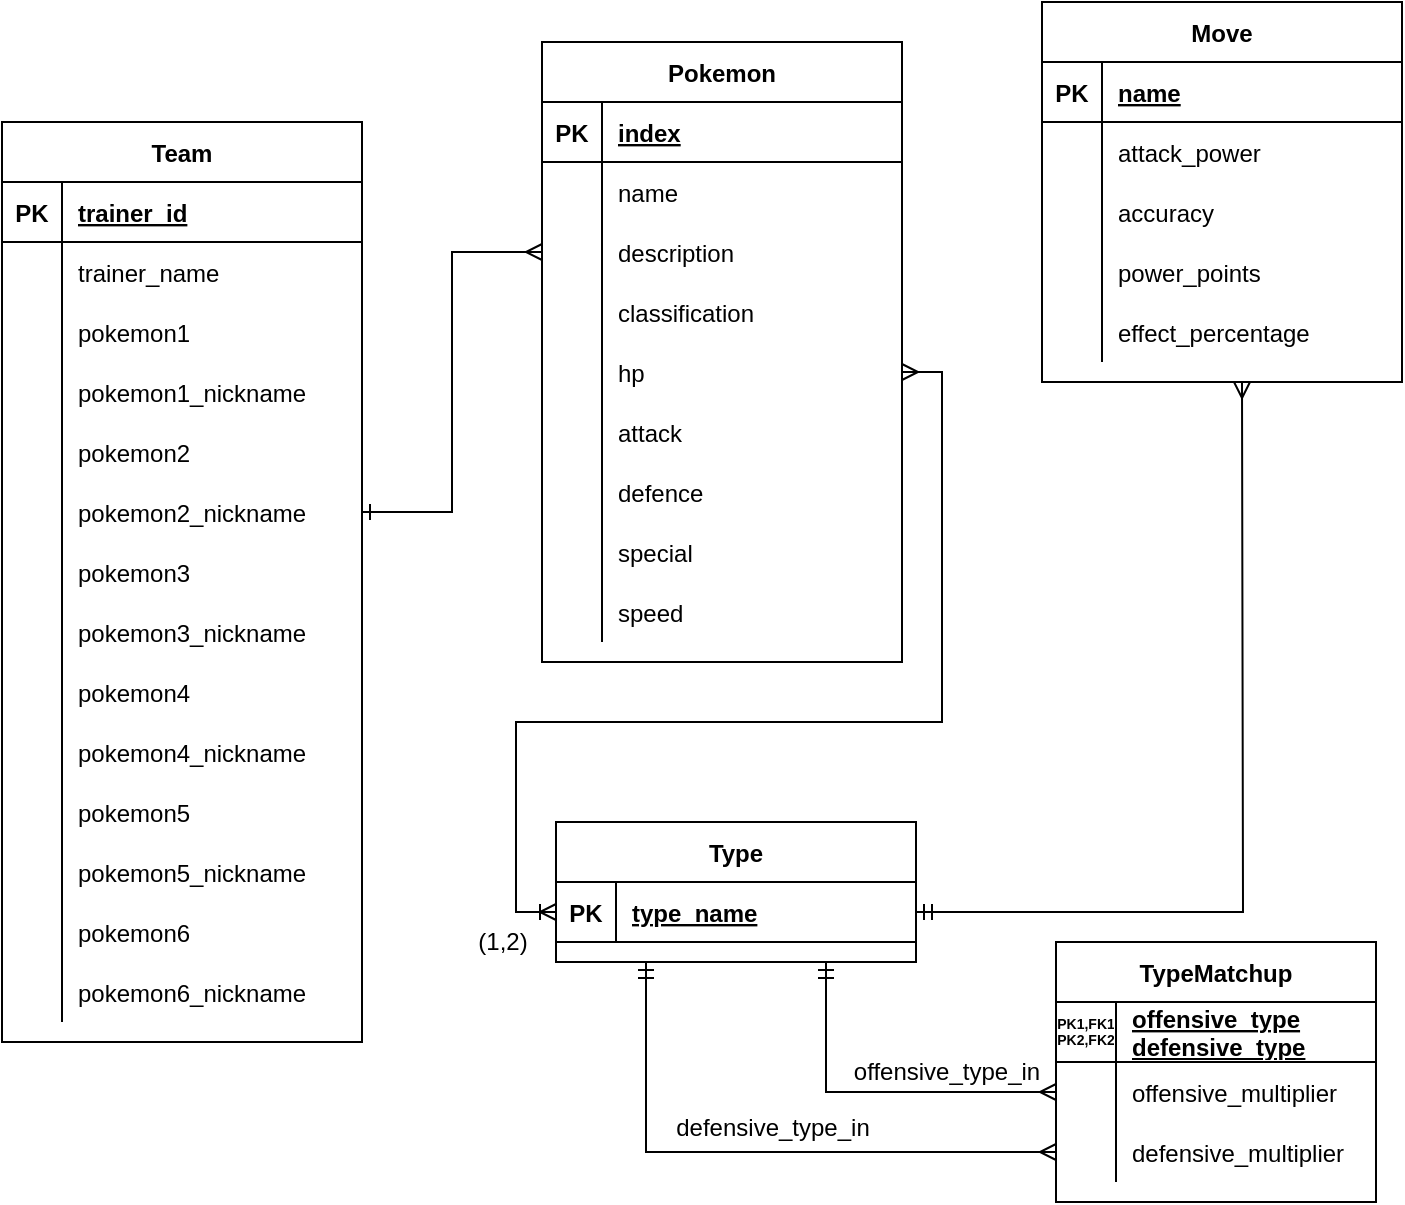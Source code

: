 <mxfile version="15.9.6" type="github">
  <diagram id="Ck2AIAjs1ChOrzwkCluD" name="Page-1">
    <mxGraphModel dx="1597" dy="842" grid="1" gridSize="10" guides="1" tooltips="1" connect="1" arrows="1" fold="1" page="1" pageScale="1" pageWidth="850" pageHeight="1100" math="0" shadow="0">
      <root>
        <mxCell id="0" />
        <mxCell id="1" parent="0" />
        <mxCell id="IhArll998jwzaNKFL3gR-5" value="Pokemon" style="shape=table;startSize=30;container=1;collapsible=1;childLayout=tableLayout;fixedRows=1;rowLines=0;fontStyle=1;align=center;resizeLast=1;" parent="1" vertex="1">
          <mxGeometry x="330" y="60" width="180" height="310" as="geometry" />
        </mxCell>
        <mxCell id="IhArll998jwzaNKFL3gR-6" value="" style="shape=partialRectangle;collapsible=0;dropTarget=0;pointerEvents=0;fillColor=none;top=0;left=0;bottom=1;right=0;points=[[0,0.5],[1,0.5]];portConstraint=eastwest;" parent="IhArll998jwzaNKFL3gR-5" vertex="1">
          <mxGeometry y="30" width="180" height="30" as="geometry" />
        </mxCell>
        <mxCell id="IhArll998jwzaNKFL3gR-7" value="PK" style="shape=partialRectangle;connectable=0;fillColor=none;top=0;left=0;bottom=0;right=0;fontStyle=1;overflow=hidden;" parent="IhArll998jwzaNKFL3gR-6" vertex="1">
          <mxGeometry width="30" height="30" as="geometry">
            <mxRectangle width="30" height="30" as="alternateBounds" />
          </mxGeometry>
        </mxCell>
        <mxCell id="IhArll998jwzaNKFL3gR-8" value="index" style="shape=partialRectangle;connectable=0;fillColor=none;top=0;left=0;bottom=0;right=0;align=left;spacingLeft=6;fontStyle=5;overflow=hidden;" parent="IhArll998jwzaNKFL3gR-6" vertex="1">
          <mxGeometry x="30" width="150" height="30" as="geometry">
            <mxRectangle width="150" height="30" as="alternateBounds" />
          </mxGeometry>
        </mxCell>
        <mxCell id="IhArll998jwzaNKFL3gR-9" value="" style="shape=partialRectangle;collapsible=0;dropTarget=0;pointerEvents=0;fillColor=none;top=0;left=0;bottom=0;right=0;points=[[0,0.5],[1,0.5]];portConstraint=eastwest;" parent="IhArll998jwzaNKFL3gR-5" vertex="1">
          <mxGeometry y="60" width="180" height="30" as="geometry" />
        </mxCell>
        <mxCell id="IhArll998jwzaNKFL3gR-10" value="" style="shape=partialRectangle;connectable=0;fillColor=none;top=0;left=0;bottom=0;right=0;editable=1;overflow=hidden;" parent="IhArll998jwzaNKFL3gR-9" vertex="1">
          <mxGeometry width="30" height="30" as="geometry">
            <mxRectangle width="30" height="30" as="alternateBounds" />
          </mxGeometry>
        </mxCell>
        <mxCell id="IhArll998jwzaNKFL3gR-11" value="name" style="shape=partialRectangle;connectable=0;fillColor=none;top=0;left=0;bottom=0;right=0;align=left;spacingLeft=6;overflow=hidden;" parent="IhArll998jwzaNKFL3gR-9" vertex="1">
          <mxGeometry x="30" width="150" height="30" as="geometry">
            <mxRectangle width="150" height="30" as="alternateBounds" />
          </mxGeometry>
        </mxCell>
        <mxCell id="IhArll998jwzaNKFL3gR-12" value="" style="shape=partialRectangle;collapsible=0;dropTarget=0;pointerEvents=0;fillColor=none;top=0;left=0;bottom=0;right=0;points=[[0,0.5],[1,0.5]];portConstraint=eastwest;" parent="IhArll998jwzaNKFL3gR-5" vertex="1">
          <mxGeometry y="90" width="180" height="30" as="geometry" />
        </mxCell>
        <mxCell id="IhArll998jwzaNKFL3gR-13" value="" style="shape=partialRectangle;connectable=0;fillColor=none;top=0;left=0;bottom=0;right=0;editable=1;overflow=hidden;" parent="IhArll998jwzaNKFL3gR-12" vertex="1">
          <mxGeometry width="30" height="30" as="geometry">
            <mxRectangle width="30" height="30" as="alternateBounds" />
          </mxGeometry>
        </mxCell>
        <mxCell id="IhArll998jwzaNKFL3gR-14" value="description" style="shape=partialRectangle;connectable=0;fillColor=none;top=0;left=0;bottom=0;right=0;align=left;spacingLeft=6;overflow=hidden;" parent="IhArll998jwzaNKFL3gR-12" vertex="1">
          <mxGeometry x="30" width="150" height="30" as="geometry">
            <mxRectangle width="150" height="30" as="alternateBounds" />
          </mxGeometry>
        </mxCell>
        <mxCell id="IhArll998jwzaNKFL3gR-15" value="" style="shape=partialRectangle;collapsible=0;dropTarget=0;pointerEvents=0;fillColor=none;top=0;left=0;bottom=0;right=0;points=[[0,0.5],[1,0.5]];portConstraint=eastwest;" parent="IhArll998jwzaNKFL3gR-5" vertex="1">
          <mxGeometry y="120" width="180" height="30" as="geometry" />
        </mxCell>
        <mxCell id="IhArll998jwzaNKFL3gR-16" value="" style="shape=partialRectangle;connectable=0;fillColor=none;top=0;left=0;bottom=0;right=0;editable=1;overflow=hidden;" parent="IhArll998jwzaNKFL3gR-15" vertex="1">
          <mxGeometry width="30" height="30" as="geometry">
            <mxRectangle width="30" height="30" as="alternateBounds" />
          </mxGeometry>
        </mxCell>
        <mxCell id="IhArll998jwzaNKFL3gR-17" value="classification" style="shape=partialRectangle;connectable=0;fillColor=none;top=0;left=0;bottom=0;right=0;align=left;spacingLeft=6;overflow=hidden;" parent="IhArll998jwzaNKFL3gR-15" vertex="1">
          <mxGeometry x="30" width="150" height="30" as="geometry">
            <mxRectangle width="150" height="30" as="alternateBounds" />
          </mxGeometry>
        </mxCell>
        <mxCell id="7RyJ_V8KHOmumYZRI5IZ-4" value="" style="shape=partialRectangle;collapsible=0;dropTarget=0;pointerEvents=0;fillColor=none;top=0;left=0;bottom=0;right=0;points=[[0,0.5],[1,0.5]];portConstraint=eastwest;fontSize=12;" parent="IhArll998jwzaNKFL3gR-5" vertex="1">
          <mxGeometry y="150" width="180" height="30" as="geometry" />
        </mxCell>
        <mxCell id="7RyJ_V8KHOmumYZRI5IZ-5" value="" style="shape=partialRectangle;connectable=0;fillColor=none;top=0;left=0;bottom=0;right=0;editable=1;overflow=hidden;" parent="7RyJ_V8KHOmumYZRI5IZ-4" vertex="1">
          <mxGeometry width="30" height="30" as="geometry">
            <mxRectangle width="30" height="30" as="alternateBounds" />
          </mxGeometry>
        </mxCell>
        <mxCell id="7RyJ_V8KHOmumYZRI5IZ-6" value="hp" style="shape=partialRectangle;connectable=0;fillColor=none;top=0;left=0;bottom=0;right=0;align=left;spacingLeft=6;overflow=hidden;" parent="7RyJ_V8KHOmumYZRI5IZ-4" vertex="1">
          <mxGeometry x="30" width="150" height="30" as="geometry">
            <mxRectangle width="150" height="30" as="alternateBounds" />
          </mxGeometry>
        </mxCell>
        <mxCell id="7RyJ_V8KHOmumYZRI5IZ-10" value="" style="shape=partialRectangle;collapsible=0;dropTarget=0;pointerEvents=0;fillColor=none;top=0;left=0;bottom=0;right=0;points=[[0,0.5],[1,0.5]];portConstraint=eastwest;fontSize=12;" parent="IhArll998jwzaNKFL3gR-5" vertex="1">
          <mxGeometry y="180" width="180" height="30" as="geometry" />
        </mxCell>
        <mxCell id="7RyJ_V8KHOmumYZRI5IZ-11" value="" style="shape=partialRectangle;connectable=0;fillColor=none;top=0;left=0;bottom=0;right=0;editable=1;overflow=hidden;" parent="7RyJ_V8KHOmumYZRI5IZ-10" vertex="1">
          <mxGeometry width="30" height="30" as="geometry">
            <mxRectangle width="30" height="30" as="alternateBounds" />
          </mxGeometry>
        </mxCell>
        <mxCell id="7RyJ_V8KHOmumYZRI5IZ-12" value="attack" style="shape=partialRectangle;connectable=0;fillColor=none;top=0;left=0;bottom=0;right=0;align=left;spacingLeft=6;overflow=hidden;" parent="7RyJ_V8KHOmumYZRI5IZ-10" vertex="1">
          <mxGeometry x="30" width="150" height="30" as="geometry">
            <mxRectangle width="150" height="30" as="alternateBounds" />
          </mxGeometry>
        </mxCell>
        <mxCell id="7RyJ_V8KHOmumYZRI5IZ-7" value="" style="shape=partialRectangle;collapsible=0;dropTarget=0;pointerEvents=0;fillColor=none;top=0;left=0;bottom=0;right=0;points=[[0,0.5],[1,0.5]];portConstraint=eastwest;fontSize=12;" parent="IhArll998jwzaNKFL3gR-5" vertex="1">
          <mxGeometry y="210" width="180" height="30" as="geometry" />
        </mxCell>
        <mxCell id="7RyJ_V8KHOmumYZRI5IZ-8" value="" style="shape=partialRectangle;connectable=0;fillColor=none;top=0;left=0;bottom=0;right=0;editable=1;overflow=hidden;" parent="7RyJ_V8KHOmumYZRI5IZ-7" vertex="1">
          <mxGeometry width="30" height="30" as="geometry">
            <mxRectangle width="30" height="30" as="alternateBounds" />
          </mxGeometry>
        </mxCell>
        <mxCell id="7RyJ_V8KHOmumYZRI5IZ-9" value="defence" style="shape=partialRectangle;connectable=0;fillColor=none;top=0;left=0;bottom=0;right=0;align=left;spacingLeft=6;overflow=hidden;" parent="7RyJ_V8KHOmumYZRI5IZ-7" vertex="1">
          <mxGeometry x="30" width="150" height="30" as="geometry">
            <mxRectangle width="150" height="30" as="alternateBounds" />
          </mxGeometry>
        </mxCell>
        <mxCell id="7RyJ_V8KHOmumYZRI5IZ-13" value="" style="shape=partialRectangle;collapsible=0;dropTarget=0;pointerEvents=0;fillColor=none;top=0;left=0;bottom=0;right=0;points=[[0,0.5],[1,0.5]];portConstraint=eastwest;fontSize=12;" parent="IhArll998jwzaNKFL3gR-5" vertex="1">
          <mxGeometry y="240" width="180" height="30" as="geometry" />
        </mxCell>
        <mxCell id="7RyJ_V8KHOmumYZRI5IZ-14" value="" style="shape=partialRectangle;connectable=0;fillColor=none;top=0;left=0;bottom=0;right=0;editable=1;overflow=hidden;" parent="7RyJ_V8KHOmumYZRI5IZ-13" vertex="1">
          <mxGeometry width="30" height="30" as="geometry">
            <mxRectangle width="30" height="30" as="alternateBounds" />
          </mxGeometry>
        </mxCell>
        <mxCell id="7RyJ_V8KHOmumYZRI5IZ-15" value="special" style="shape=partialRectangle;connectable=0;fillColor=none;top=0;left=0;bottom=0;right=0;align=left;spacingLeft=6;overflow=hidden;" parent="7RyJ_V8KHOmumYZRI5IZ-13" vertex="1">
          <mxGeometry x="30" width="150" height="30" as="geometry">
            <mxRectangle width="150" height="30" as="alternateBounds" />
          </mxGeometry>
        </mxCell>
        <mxCell id="7RyJ_V8KHOmumYZRI5IZ-1" value="" style="shape=partialRectangle;collapsible=0;dropTarget=0;pointerEvents=0;fillColor=none;top=0;left=0;bottom=0;right=0;points=[[0,0.5],[1,0.5]];portConstraint=eastwest;fontSize=12;" parent="IhArll998jwzaNKFL3gR-5" vertex="1">
          <mxGeometry y="270" width="180" height="30" as="geometry" />
        </mxCell>
        <mxCell id="7RyJ_V8KHOmumYZRI5IZ-2" value="" style="shape=partialRectangle;connectable=0;fillColor=none;top=0;left=0;bottom=0;right=0;editable=1;overflow=hidden;" parent="7RyJ_V8KHOmumYZRI5IZ-1" vertex="1">
          <mxGeometry width="30" height="30" as="geometry">
            <mxRectangle width="30" height="30" as="alternateBounds" />
          </mxGeometry>
        </mxCell>
        <mxCell id="7RyJ_V8KHOmumYZRI5IZ-3" value="speed" style="shape=partialRectangle;connectable=0;fillColor=none;top=0;left=0;bottom=0;right=0;align=left;spacingLeft=6;overflow=hidden;" parent="7RyJ_V8KHOmumYZRI5IZ-1" vertex="1">
          <mxGeometry x="30" width="150" height="30" as="geometry">
            <mxRectangle width="150" height="30" as="alternateBounds" />
          </mxGeometry>
        </mxCell>
        <mxCell id="IhArll998jwzaNKFL3gR-54" value="Move" style="shape=table;startSize=30;container=1;collapsible=1;childLayout=tableLayout;fixedRows=1;rowLines=0;fontStyle=1;align=center;resizeLast=1;" parent="1" vertex="1">
          <mxGeometry x="580" y="40" width="180" height="190" as="geometry" />
        </mxCell>
        <mxCell id="IhArll998jwzaNKFL3gR-55" value="" style="shape=partialRectangle;collapsible=0;dropTarget=0;pointerEvents=0;fillColor=none;top=0;left=0;bottom=1;right=0;points=[[0,0.5],[1,0.5]];portConstraint=eastwest;" parent="IhArll998jwzaNKFL3gR-54" vertex="1">
          <mxGeometry y="30" width="180" height="30" as="geometry" />
        </mxCell>
        <mxCell id="IhArll998jwzaNKFL3gR-56" value="PK" style="shape=partialRectangle;connectable=0;fillColor=none;top=0;left=0;bottom=0;right=0;fontStyle=1;overflow=hidden;" parent="IhArll998jwzaNKFL3gR-55" vertex="1">
          <mxGeometry width="30" height="30" as="geometry">
            <mxRectangle width="30" height="30" as="alternateBounds" />
          </mxGeometry>
        </mxCell>
        <mxCell id="IhArll998jwzaNKFL3gR-57" value="name" style="shape=partialRectangle;connectable=0;fillColor=none;top=0;left=0;bottom=0;right=0;align=left;spacingLeft=6;fontStyle=5;overflow=hidden;" parent="IhArll998jwzaNKFL3gR-55" vertex="1">
          <mxGeometry x="30" width="150" height="30" as="geometry">
            <mxRectangle width="150" height="30" as="alternateBounds" />
          </mxGeometry>
        </mxCell>
        <mxCell id="IhArll998jwzaNKFL3gR-61" value="" style="shape=partialRectangle;collapsible=0;dropTarget=0;pointerEvents=0;fillColor=none;top=0;left=0;bottom=0;right=0;points=[[0,0.5],[1,0.5]];portConstraint=eastwest;" parent="IhArll998jwzaNKFL3gR-54" vertex="1">
          <mxGeometry y="60" width="180" height="30" as="geometry" />
        </mxCell>
        <mxCell id="IhArll998jwzaNKFL3gR-62" value="" style="shape=partialRectangle;connectable=0;fillColor=none;top=0;left=0;bottom=0;right=0;editable=1;overflow=hidden;" parent="IhArll998jwzaNKFL3gR-61" vertex="1">
          <mxGeometry width="30" height="30" as="geometry">
            <mxRectangle width="30" height="30" as="alternateBounds" />
          </mxGeometry>
        </mxCell>
        <mxCell id="IhArll998jwzaNKFL3gR-63" value="attack_power" style="shape=partialRectangle;connectable=0;fillColor=none;top=0;left=0;bottom=0;right=0;align=left;spacingLeft=6;overflow=hidden;" parent="IhArll998jwzaNKFL3gR-61" vertex="1">
          <mxGeometry x="30" width="150" height="30" as="geometry">
            <mxRectangle width="150" height="30" as="alternateBounds" />
          </mxGeometry>
        </mxCell>
        <mxCell id="IhArll998jwzaNKFL3gR-64" value="" style="shape=partialRectangle;collapsible=0;dropTarget=0;pointerEvents=0;fillColor=none;top=0;left=0;bottom=0;right=0;points=[[0,0.5],[1,0.5]];portConstraint=eastwest;" parent="IhArll998jwzaNKFL3gR-54" vertex="1">
          <mxGeometry y="90" width="180" height="30" as="geometry" />
        </mxCell>
        <mxCell id="IhArll998jwzaNKFL3gR-65" value="" style="shape=partialRectangle;connectable=0;fillColor=none;top=0;left=0;bottom=0;right=0;editable=1;overflow=hidden;" parent="IhArll998jwzaNKFL3gR-64" vertex="1">
          <mxGeometry width="30" height="30" as="geometry">
            <mxRectangle width="30" height="30" as="alternateBounds" />
          </mxGeometry>
        </mxCell>
        <mxCell id="IhArll998jwzaNKFL3gR-66" value="accuracy" style="shape=partialRectangle;connectable=0;fillColor=none;top=0;left=0;bottom=0;right=0;align=left;spacingLeft=6;overflow=hidden;" parent="IhArll998jwzaNKFL3gR-64" vertex="1">
          <mxGeometry x="30" width="150" height="30" as="geometry">
            <mxRectangle width="150" height="30" as="alternateBounds" />
          </mxGeometry>
        </mxCell>
        <mxCell id="IhArll998jwzaNKFL3gR-67" value="" style="shape=partialRectangle;collapsible=0;dropTarget=0;pointerEvents=0;fillColor=none;top=0;left=0;bottom=0;right=0;points=[[0,0.5],[1,0.5]];portConstraint=eastwest;" parent="IhArll998jwzaNKFL3gR-54" vertex="1">
          <mxGeometry y="120" width="180" height="30" as="geometry" />
        </mxCell>
        <mxCell id="IhArll998jwzaNKFL3gR-68" value="" style="shape=partialRectangle;connectable=0;fillColor=none;top=0;left=0;bottom=0;right=0;editable=1;overflow=hidden;" parent="IhArll998jwzaNKFL3gR-67" vertex="1">
          <mxGeometry width="30" height="30" as="geometry">
            <mxRectangle width="30" height="30" as="alternateBounds" />
          </mxGeometry>
        </mxCell>
        <mxCell id="IhArll998jwzaNKFL3gR-69" value="power_points" style="shape=partialRectangle;connectable=0;fillColor=none;top=0;left=0;bottom=0;right=0;align=left;spacingLeft=6;overflow=hidden;" parent="IhArll998jwzaNKFL3gR-67" vertex="1">
          <mxGeometry x="30" width="150" height="30" as="geometry">
            <mxRectangle width="150" height="30" as="alternateBounds" />
          </mxGeometry>
        </mxCell>
        <mxCell id="IhArll998jwzaNKFL3gR-70" value="" style="shape=partialRectangle;collapsible=0;dropTarget=0;pointerEvents=0;fillColor=none;top=0;left=0;bottom=0;right=0;points=[[0,0.5],[1,0.5]];portConstraint=eastwest;" parent="IhArll998jwzaNKFL3gR-54" vertex="1">
          <mxGeometry y="150" width="180" height="30" as="geometry" />
        </mxCell>
        <mxCell id="IhArll998jwzaNKFL3gR-71" value="" style="shape=partialRectangle;connectable=0;fillColor=none;top=0;left=0;bottom=0;right=0;editable=1;overflow=hidden;" parent="IhArll998jwzaNKFL3gR-70" vertex="1">
          <mxGeometry width="30" height="30" as="geometry">
            <mxRectangle width="30" height="30" as="alternateBounds" />
          </mxGeometry>
        </mxCell>
        <mxCell id="IhArll998jwzaNKFL3gR-72" value="effect_percentage" style="shape=partialRectangle;connectable=0;fillColor=none;top=0;left=0;bottom=0;right=0;align=left;spacingLeft=6;overflow=hidden;" parent="IhArll998jwzaNKFL3gR-70" vertex="1">
          <mxGeometry x="30" width="150" height="30" as="geometry">
            <mxRectangle width="150" height="30" as="alternateBounds" />
          </mxGeometry>
        </mxCell>
        <mxCell id="7RyJ_V8KHOmumYZRI5IZ-16" value="Type" style="shape=table;startSize=30;container=1;collapsible=1;childLayout=tableLayout;fixedRows=1;rowLines=0;fontStyle=1;align=center;resizeLast=1;fontSize=12;" parent="1" vertex="1">
          <mxGeometry x="337" y="450" width="180" height="70" as="geometry" />
        </mxCell>
        <mxCell id="7RyJ_V8KHOmumYZRI5IZ-17" value="" style="shape=partialRectangle;collapsible=0;dropTarget=0;pointerEvents=0;fillColor=none;top=0;left=0;bottom=1;right=0;points=[[0,0.5],[1,0.5]];portConstraint=eastwest;" parent="7RyJ_V8KHOmumYZRI5IZ-16" vertex="1">
          <mxGeometry y="30" width="180" height="30" as="geometry" />
        </mxCell>
        <mxCell id="7RyJ_V8KHOmumYZRI5IZ-18" value="PK" style="shape=partialRectangle;connectable=0;fillColor=none;top=0;left=0;bottom=0;right=0;fontStyle=1;overflow=hidden;" parent="7RyJ_V8KHOmumYZRI5IZ-17" vertex="1">
          <mxGeometry width="30" height="30" as="geometry">
            <mxRectangle width="30" height="30" as="alternateBounds" />
          </mxGeometry>
        </mxCell>
        <mxCell id="7RyJ_V8KHOmumYZRI5IZ-19" value="type_name" style="shape=partialRectangle;connectable=0;fillColor=none;top=0;left=0;bottom=0;right=0;align=left;spacingLeft=6;fontStyle=5;overflow=hidden;" parent="7RyJ_V8KHOmumYZRI5IZ-17" vertex="1">
          <mxGeometry x="30" width="150" height="30" as="geometry">
            <mxRectangle width="150" height="30" as="alternateBounds" />
          </mxGeometry>
        </mxCell>
        <mxCell id="7RyJ_V8KHOmumYZRI5IZ-51" value="TypeMatchup" style="shape=table;startSize=30;container=1;collapsible=1;childLayout=tableLayout;fixedRows=1;rowLines=0;fontStyle=1;align=center;resizeLast=1;" parent="1" vertex="1">
          <mxGeometry x="587" y="510" width="160" height="130" as="geometry" />
        </mxCell>
        <mxCell id="7RyJ_V8KHOmumYZRI5IZ-52" value="" style="shape=partialRectangle;collapsible=0;dropTarget=0;pointerEvents=0;fillColor=none;top=0;left=0;bottom=1;right=0;points=[[0,0.5],[1,0.5]];portConstraint=eastwest;" parent="7RyJ_V8KHOmumYZRI5IZ-51" vertex="1">
          <mxGeometry y="30" width="160" height="30" as="geometry" />
        </mxCell>
        <mxCell id="7RyJ_V8KHOmumYZRI5IZ-53" value="PK1,FK1&#xa;PK2,FK2" style="shape=partialRectangle;connectable=0;fillColor=none;top=0;left=0;bottom=0;right=0;fontStyle=1;overflow=hidden;fontSize=7;rotation=0;" parent="7RyJ_V8KHOmumYZRI5IZ-52" vertex="1">
          <mxGeometry width="30" height="30" as="geometry">
            <mxRectangle width="30" height="30" as="alternateBounds" />
          </mxGeometry>
        </mxCell>
        <mxCell id="7RyJ_V8KHOmumYZRI5IZ-54" value="offensive_type&#xa;defensive_type" style="shape=partialRectangle;connectable=0;fillColor=none;top=0;left=0;bottom=0;right=0;align=left;spacingLeft=6;fontStyle=5;overflow=hidden;" parent="7RyJ_V8KHOmumYZRI5IZ-52" vertex="1">
          <mxGeometry x="30" width="130" height="30" as="geometry">
            <mxRectangle width="130" height="30" as="alternateBounds" />
          </mxGeometry>
        </mxCell>
        <mxCell id="7RyJ_V8KHOmumYZRI5IZ-55" value="" style="shape=partialRectangle;collapsible=0;dropTarget=0;pointerEvents=0;fillColor=none;top=0;left=0;bottom=0;right=0;points=[[0,0.5],[1,0.5]];portConstraint=eastwest;" parent="7RyJ_V8KHOmumYZRI5IZ-51" vertex="1">
          <mxGeometry y="60" width="160" height="30" as="geometry" />
        </mxCell>
        <mxCell id="7RyJ_V8KHOmumYZRI5IZ-56" value="" style="shape=partialRectangle;connectable=0;fillColor=none;top=0;left=0;bottom=0;right=0;editable=1;overflow=hidden;" parent="7RyJ_V8KHOmumYZRI5IZ-55" vertex="1">
          <mxGeometry width="30" height="30" as="geometry">
            <mxRectangle width="30" height="30" as="alternateBounds" />
          </mxGeometry>
        </mxCell>
        <mxCell id="7RyJ_V8KHOmumYZRI5IZ-57" value="offensive_multiplier" style="shape=partialRectangle;connectable=0;fillColor=none;top=0;left=0;bottom=0;right=0;align=left;spacingLeft=6;overflow=hidden;" parent="7RyJ_V8KHOmumYZRI5IZ-55" vertex="1">
          <mxGeometry x="30" width="130" height="30" as="geometry">
            <mxRectangle width="130" height="30" as="alternateBounds" />
          </mxGeometry>
        </mxCell>
        <mxCell id="7RyJ_V8KHOmumYZRI5IZ-58" value="" style="shape=partialRectangle;collapsible=0;dropTarget=0;pointerEvents=0;fillColor=none;top=0;left=0;bottom=0;right=0;points=[[0,0.5],[1,0.5]];portConstraint=eastwest;fontSize=12;" parent="7RyJ_V8KHOmumYZRI5IZ-51" vertex="1">
          <mxGeometry y="90" width="160" height="30" as="geometry" />
        </mxCell>
        <mxCell id="7RyJ_V8KHOmumYZRI5IZ-59" value="" style="shape=partialRectangle;connectable=0;fillColor=none;top=0;left=0;bottom=0;right=0;editable=1;overflow=hidden;" parent="7RyJ_V8KHOmumYZRI5IZ-58" vertex="1">
          <mxGeometry width="30" height="30" as="geometry">
            <mxRectangle width="30" height="30" as="alternateBounds" />
          </mxGeometry>
        </mxCell>
        <mxCell id="7RyJ_V8KHOmumYZRI5IZ-60" value="defensive_multiplier" style="shape=partialRectangle;connectable=0;fillColor=none;top=0;left=0;bottom=0;right=0;align=left;spacingLeft=6;overflow=hidden;" parent="7RyJ_V8KHOmumYZRI5IZ-58" vertex="1">
          <mxGeometry x="30" width="130" height="30" as="geometry">
            <mxRectangle width="130" height="30" as="alternateBounds" />
          </mxGeometry>
        </mxCell>
        <mxCell id="7RyJ_V8KHOmumYZRI5IZ-74" style="edgeStyle=orthogonalEdgeStyle;rounded=0;orthogonalLoop=1;jettySize=auto;html=1;exitX=0;exitY=0.5;exitDx=0;exitDy=0;entryX=0.75;entryY=1;entryDx=0;entryDy=0;fontSize=12;startArrow=ERmany;startFill=0;endArrow=ERmandOne;endFill=0;" parent="1" source="7RyJ_V8KHOmumYZRI5IZ-55" target="7RyJ_V8KHOmumYZRI5IZ-16" edge="1">
          <mxGeometry relative="1" as="geometry" />
        </mxCell>
        <mxCell id="7RyJ_V8KHOmumYZRI5IZ-75" style="edgeStyle=orthogonalEdgeStyle;rounded=0;orthogonalLoop=1;jettySize=auto;html=1;exitX=0;exitY=0.5;exitDx=0;exitDy=0;entryX=0.25;entryY=1;entryDx=0;entryDy=0;fontSize=12;startArrow=ERmany;startFill=0;endArrow=ERmandOne;endFill=0;" parent="1" source="7RyJ_V8KHOmumYZRI5IZ-58" target="7RyJ_V8KHOmumYZRI5IZ-16" edge="1">
          <mxGeometry relative="1" as="geometry" />
        </mxCell>
        <mxCell id="7RyJ_V8KHOmumYZRI5IZ-76" value="offensive_type_in" style="text;html=1;align=center;verticalAlign=middle;resizable=0;points=[];autosize=1;strokeColor=none;fillColor=none;fontSize=12;" parent="1" vertex="1">
          <mxGeometry x="477" y="565" width="110" height="20" as="geometry" />
        </mxCell>
        <mxCell id="7RyJ_V8KHOmumYZRI5IZ-77" value="defensive_type_in" style="text;html=1;align=center;verticalAlign=middle;resizable=0;points=[];autosize=1;strokeColor=none;fillColor=none;fontSize=12;" parent="1" vertex="1">
          <mxGeometry x="390" y="593" width="110" height="20" as="geometry" />
        </mxCell>
        <mxCell id="7RyJ_V8KHOmumYZRI5IZ-79" style="edgeStyle=orthogonalEdgeStyle;rounded=0;orthogonalLoop=1;jettySize=auto;html=1;exitX=0;exitY=0.5;exitDx=0;exitDy=0;entryX=1;entryY=0.5;entryDx=0;entryDy=0;fontSize=12;startArrow=ERoneToMany;startFill=0;endArrow=ERmany;endFill=0;" parent="1" source="7RyJ_V8KHOmumYZRI5IZ-17" target="7RyJ_V8KHOmumYZRI5IZ-4" edge="1">
          <mxGeometry relative="1" as="geometry">
            <Array as="points">
              <mxPoint x="317" y="495" />
              <mxPoint x="317" y="400" />
              <mxPoint x="530" y="400" />
              <mxPoint x="530" y="225" />
            </Array>
          </mxGeometry>
        </mxCell>
        <mxCell id="7RyJ_V8KHOmumYZRI5IZ-80" value="(1,2)" style="text;html=1;align=center;verticalAlign=middle;resizable=0;points=[];autosize=1;strokeColor=none;fillColor=none;fontSize=12;" parent="1" vertex="1">
          <mxGeometry x="290" y="500" width="40" height="20" as="geometry" />
        </mxCell>
        <mxCell id="7RyJ_V8KHOmumYZRI5IZ-121" style="edgeStyle=orthogonalEdgeStyle;rounded=0;orthogonalLoop=1;jettySize=auto;html=1;exitX=1;exitY=0.5;exitDx=0;exitDy=0;fontSize=12;startArrow=ERmandOne;startFill=0;endArrow=ERmany;endFill=0;" parent="1" source="7RyJ_V8KHOmumYZRI5IZ-17" edge="1">
          <mxGeometry relative="1" as="geometry">
            <mxPoint x="680" y="230" as="targetPoint" />
          </mxGeometry>
        </mxCell>
        <mxCell id="bocRTChy1dankNLFUKsv-1" value="Team" style="shape=table;startSize=30;container=1;collapsible=1;childLayout=tableLayout;fixedRows=1;rowLines=0;fontStyle=1;align=center;resizeLast=1;" vertex="1" parent="1">
          <mxGeometry x="60" y="100" width="180" height="460" as="geometry" />
        </mxCell>
        <mxCell id="bocRTChy1dankNLFUKsv-2" value="" style="shape=partialRectangle;collapsible=0;dropTarget=0;pointerEvents=0;fillColor=none;top=0;left=0;bottom=1;right=0;points=[[0,0.5],[1,0.5]];portConstraint=eastwest;" vertex="1" parent="bocRTChy1dankNLFUKsv-1">
          <mxGeometry y="30" width="180" height="30" as="geometry" />
        </mxCell>
        <mxCell id="bocRTChy1dankNLFUKsv-3" value="PK" style="shape=partialRectangle;connectable=0;fillColor=none;top=0;left=0;bottom=0;right=0;fontStyle=1;overflow=hidden;" vertex="1" parent="bocRTChy1dankNLFUKsv-2">
          <mxGeometry width="30" height="30" as="geometry">
            <mxRectangle width="30" height="30" as="alternateBounds" />
          </mxGeometry>
        </mxCell>
        <mxCell id="bocRTChy1dankNLFUKsv-4" value="trainer_id" style="shape=partialRectangle;connectable=0;fillColor=none;top=0;left=0;bottom=0;right=0;align=left;spacingLeft=6;fontStyle=5;overflow=hidden;" vertex="1" parent="bocRTChy1dankNLFUKsv-2">
          <mxGeometry x="30" width="150" height="30" as="geometry">
            <mxRectangle width="150" height="30" as="alternateBounds" />
          </mxGeometry>
        </mxCell>
        <mxCell id="bocRTChy1dankNLFUKsv-5" value="" style="shape=partialRectangle;collapsible=0;dropTarget=0;pointerEvents=0;fillColor=none;top=0;left=0;bottom=0;right=0;points=[[0,0.5],[1,0.5]];portConstraint=eastwest;" vertex="1" parent="bocRTChy1dankNLFUKsv-1">
          <mxGeometry y="60" width="180" height="30" as="geometry" />
        </mxCell>
        <mxCell id="bocRTChy1dankNLFUKsv-6" value="" style="shape=partialRectangle;connectable=0;fillColor=none;top=0;left=0;bottom=0;right=0;editable=1;overflow=hidden;" vertex="1" parent="bocRTChy1dankNLFUKsv-5">
          <mxGeometry width="30" height="30" as="geometry">
            <mxRectangle width="30" height="30" as="alternateBounds" />
          </mxGeometry>
        </mxCell>
        <mxCell id="bocRTChy1dankNLFUKsv-7" value="trainer_name" style="shape=partialRectangle;connectable=0;fillColor=none;top=0;left=0;bottom=0;right=0;align=left;spacingLeft=6;overflow=hidden;" vertex="1" parent="bocRTChy1dankNLFUKsv-5">
          <mxGeometry x="30" width="150" height="30" as="geometry">
            <mxRectangle width="150" height="30" as="alternateBounds" />
          </mxGeometry>
        </mxCell>
        <mxCell id="bocRTChy1dankNLFUKsv-18" value="" style="shape=partialRectangle;collapsible=0;dropTarget=0;pointerEvents=0;fillColor=none;top=0;left=0;bottom=0;right=0;points=[[0,0.5],[1,0.5]];portConstraint=eastwest;" vertex="1" parent="bocRTChy1dankNLFUKsv-1">
          <mxGeometry y="90" width="180" height="30" as="geometry" />
        </mxCell>
        <mxCell id="bocRTChy1dankNLFUKsv-19" value="" style="shape=partialRectangle;connectable=0;fillColor=none;top=0;left=0;bottom=0;right=0;editable=1;overflow=hidden;" vertex="1" parent="bocRTChy1dankNLFUKsv-18">
          <mxGeometry width="30" height="30" as="geometry">
            <mxRectangle width="30" height="30" as="alternateBounds" />
          </mxGeometry>
        </mxCell>
        <mxCell id="bocRTChy1dankNLFUKsv-20" value="pokemon1" style="shape=partialRectangle;connectable=0;fillColor=none;top=0;left=0;bottom=0;right=0;align=left;spacingLeft=6;overflow=hidden;" vertex="1" parent="bocRTChy1dankNLFUKsv-18">
          <mxGeometry x="30" width="150" height="30" as="geometry">
            <mxRectangle width="150" height="30" as="alternateBounds" />
          </mxGeometry>
        </mxCell>
        <mxCell id="bocRTChy1dankNLFUKsv-15" value="" style="shape=partialRectangle;collapsible=0;dropTarget=0;pointerEvents=0;fillColor=none;top=0;left=0;bottom=0;right=0;points=[[0,0.5],[1,0.5]];portConstraint=eastwest;" vertex="1" parent="bocRTChy1dankNLFUKsv-1">
          <mxGeometry y="120" width="180" height="30" as="geometry" />
        </mxCell>
        <mxCell id="bocRTChy1dankNLFUKsv-16" value="" style="shape=partialRectangle;connectable=0;fillColor=none;top=0;left=0;bottom=0;right=0;editable=1;overflow=hidden;" vertex="1" parent="bocRTChy1dankNLFUKsv-15">
          <mxGeometry width="30" height="30" as="geometry">
            <mxRectangle width="30" height="30" as="alternateBounds" />
          </mxGeometry>
        </mxCell>
        <mxCell id="bocRTChy1dankNLFUKsv-17" value="pokemon1_nickname" style="shape=partialRectangle;connectable=0;fillColor=none;top=0;left=0;bottom=0;right=0;align=left;spacingLeft=6;overflow=hidden;" vertex="1" parent="bocRTChy1dankNLFUKsv-15">
          <mxGeometry x="30" width="150" height="30" as="geometry">
            <mxRectangle width="150" height="30" as="alternateBounds" />
          </mxGeometry>
        </mxCell>
        <mxCell id="bocRTChy1dankNLFUKsv-36" value="" style="shape=partialRectangle;collapsible=0;dropTarget=0;pointerEvents=0;fillColor=none;top=0;left=0;bottom=0;right=0;points=[[0,0.5],[1,0.5]];portConstraint=eastwest;" vertex="1" parent="bocRTChy1dankNLFUKsv-1">
          <mxGeometry y="150" width="180" height="30" as="geometry" />
        </mxCell>
        <mxCell id="bocRTChy1dankNLFUKsv-37" value="" style="shape=partialRectangle;connectable=0;fillColor=none;top=0;left=0;bottom=0;right=0;editable=1;overflow=hidden;" vertex="1" parent="bocRTChy1dankNLFUKsv-36">
          <mxGeometry width="30" height="30" as="geometry">
            <mxRectangle width="30" height="30" as="alternateBounds" />
          </mxGeometry>
        </mxCell>
        <mxCell id="bocRTChy1dankNLFUKsv-38" value="pokemon2" style="shape=partialRectangle;connectable=0;fillColor=none;top=0;left=0;bottom=0;right=0;align=left;spacingLeft=6;overflow=hidden;" vertex="1" parent="bocRTChy1dankNLFUKsv-36">
          <mxGeometry x="30" width="150" height="30" as="geometry">
            <mxRectangle width="150" height="30" as="alternateBounds" />
          </mxGeometry>
        </mxCell>
        <mxCell id="bocRTChy1dankNLFUKsv-30" value="" style="shape=partialRectangle;collapsible=0;dropTarget=0;pointerEvents=0;fillColor=none;top=0;left=0;bottom=0;right=0;points=[[0,0.5],[1,0.5]];portConstraint=eastwest;" vertex="1" parent="bocRTChy1dankNLFUKsv-1">
          <mxGeometry y="180" width="180" height="30" as="geometry" />
        </mxCell>
        <mxCell id="bocRTChy1dankNLFUKsv-31" value="" style="shape=partialRectangle;connectable=0;fillColor=none;top=0;left=0;bottom=0;right=0;editable=1;overflow=hidden;" vertex="1" parent="bocRTChy1dankNLFUKsv-30">
          <mxGeometry width="30" height="30" as="geometry">
            <mxRectangle width="30" height="30" as="alternateBounds" />
          </mxGeometry>
        </mxCell>
        <mxCell id="bocRTChy1dankNLFUKsv-32" value="pokemon2_nickname" style="shape=partialRectangle;connectable=0;fillColor=none;top=0;left=0;bottom=0;right=0;align=left;spacingLeft=6;overflow=hidden;" vertex="1" parent="bocRTChy1dankNLFUKsv-30">
          <mxGeometry x="30" width="150" height="30" as="geometry">
            <mxRectangle width="150" height="30" as="alternateBounds" />
          </mxGeometry>
        </mxCell>
        <mxCell id="bocRTChy1dankNLFUKsv-33" value="" style="shape=partialRectangle;collapsible=0;dropTarget=0;pointerEvents=0;fillColor=none;top=0;left=0;bottom=0;right=0;points=[[0,0.5],[1,0.5]];portConstraint=eastwest;" vertex="1" parent="bocRTChy1dankNLFUKsv-1">
          <mxGeometry y="210" width="180" height="30" as="geometry" />
        </mxCell>
        <mxCell id="bocRTChy1dankNLFUKsv-34" value="" style="shape=partialRectangle;connectable=0;fillColor=none;top=0;left=0;bottom=0;right=0;editable=1;overflow=hidden;" vertex="1" parent="bocRTChy1dankNLFUKsv-33">
          <mxGeometry width="30" height="30" as="geometry">
            <mxRectangle width="30" height="30" as="alternateBounds" />
          </mxGeometry>
        </mxCell>
        <mxCell id="bocRTChy1dankNLFUKsv-35" value="pokemon3" style="shape=partialRectangle;connectable=0;fillColor=none;top=0;left=0;bottom=0;right=0;align=left;spacingLeft=6;overflow=hidden;" vertex="1" parent="bocRTChy1dankNLFUKsv-33">
          <mxGeometry x="30" width="150" height="30" as="geometry">
            <mxRectangle width="150" height="30" as="alternateBounds" />
          </mxGeometry>
        </mxCell>
        <mxCell id="bocRTChy1dankNLFUKsv-39" value="" style="shape=partialRectangle;collapsible=0;dropTarget=0;pointerEvents=0;fillColor=none;top=0;left=0;bottom=0;right=0;points=[[0,0.5],[1,0.5]];portConstraint=eastwest;" vertex="1" parent="bocRTChy1dankNLFUKsv-1">
          <mxGeometry y="240" width="180" height="30" as="geometry" />
        </mxCell>
        <mxCell id="bocRTChy1dankNLFUKsv-40" value="" style="shape=partialRectangle;connectable=0;fillColor=none;top=0;left=0;bottom=0;right=0;editable=1;overflow=hidden;" vertex="1" parent="bocRTChy1dankNLFUKsv-39">
          <mxGeometry width="30" height="30" as="geometry">
            <mxRectangle width="30" height="30" as="alternateBounds" />
          </mxGeometry>
        </mxCell>
        <mxCell id="bocRTChy1dankNLFUKsv-41" value="pokemon3_nickname" style="shape=partialRectangle;connectable=0;fillColor=none;top=0;left=0;bottom=0;right=0;align=left;spacingLeft=6;overflow=hidden;" vertex="1" parent="bocRTChy1dankNLFUKsv-39">
          <mxGeometry x="30" width="150" height="30" as="geometry">
            <mxRectangle width="150" height="30" as="alternateBounds" />
          </mxGeometry>
        </mxCell>
        <mxCell id="bocRTChy1dankNLFUKsv-42" value="" style="shape=partialRectangle;collapsible=0;dropTarget=0;pointerEvents=0;fillColor=none;top=0;left=0;bottom=0;right=0;points=[[0,0.5],[1,0.5]];portConstraint=eastwest;" vertex="1" parent="bocRTChy1dankNLFUKsv-1">
          <mxGeometry y="270" width="180" height="30" as="geometry" />
        </mxCell>
        <mxCell id="bocRTChy1dankNLFUKsv-43" value="" style="shape=partialRectangle;connectable=0;fillColor=none;top=0;left=0;bottom=0;right=0;editable=1;overflow=hidden;" vertex="1" parent="bocRTChy1dankNLFUKsv-42">
          <mxGeometry width="30" height="30" as="geometry">
            <mxRectangle width="30" height="30" as="alternateBounds" />
          </mxGeometry>
        </mxCell>
        <mxCell id="bocRTChy1dankNLFUKsv-44" value="pokemon4" style="shape=partialRectangle;connectable=0;fillColor=none;top=0;left=0;bottom=0;right=0;align=left;spacingLeft=6;overflow=hidden;" vertex="1" parent="bocRTChy1dankNLFUKsv-42">
          <mxGeometry x="30" width="150" height="30" as="geometry">
            <mxRectangle width="150" height="30" as="alternateBounds" />
          </mxGeometry>
        </mxCell>
        <mxCell id="bocRTChy1dankNLFUKsv-27" value="" style="shape=partialRectangle;collapsible=0;dropTarget=0;pointerEvents=0;fillColor=none;top=0;left=0;bottom=0;right=0;points=[[0,0.5],[1,0.5]];portConstraint=eastwest;" vertex="1" parent="bocRTChy1dankNLFUKsv-1">
          <mxGeometry y="300" width="180" height="30" as="geometry" />
        </mxCell>
        <mxCell id="bocRTChy1dankNLFUKsv-28" value="" style="shape=partialRectangle;connectable=0;fillColor=none;top=0;left=0;bottom=0;right=0;editable=1;overflow=hidden;" vertex="1" parent="bocRTChy1dankNLFUKsv-27">
          <mxGeometry width="30" height="30" as="geometry">
            <mxRectangle width="30" height="30" as="alternateBounds" />
          </mxGeometry>
        </mxCell>
        <mxCell id="bocRTChy1dankNLFUKsv-29" value="pokemon4_nickname" style="shape=partialRectangle;connectable=0;fillColor=none;top=0;left=0;bottom=0;right=0;align=left;spacingLeft=6;overflow=hidden;" vertex="1" parent="bocRTChy1dankNLFUKsv-27">
          <mxGeometry x="30" width="150" height="30" as="geometry">
            <mxRectangle width="150" height="30" as="alternateBounds" />
          </mxGeometry>
        </mxCell>
        <mxCell id="bocRTChy1dankNLFUKsv-8" value="" style="shape=partialRectangle;collapsible=0;dropTarget=0;pointerEvents=0;fillColor=none;top=0;left=0;bottom=0;right=0;points=[[0,0.5],[1,0.5]];portConstraint=eastwest;" vertex="1" parent="bocRTChy1dankNLFUKsv-1">
          <mxGeometry y="330" width="180" height="30" as="geometry" />
        </mxCell>
        <mxCell id="bocRTChy1dankNLFUKsv-9" value="" style="shape=partialRectangle;connectable=0;fillColor=none;top=0;left=0;bottom=0;right=0;editable=1;overflow=hidden;" vertex="1" parent="bocRTChy1dankNLFUKsv-8">
          <mxGeometry width="30" height="30" as="geometry">
            <mxRectangle width="30" height="30" as="alternateBounds" />
          </mxGeometry>
        </mxCell>
        <mxCell id="bocRTChy1dankNLFUKsv-10" value="pokemon5" style="shape=partialRectangle;connectable=0;fillColor=none;top=0;left=0;bottom=0;right=0;align=left;spacingLeft=6;overflow=hidden;" vertex="1" parent="bocRTChy1dankNLFUKsv-8">
          <mxGeometry x="30" width="150" height="30" as="geometry">
            <mxRectangle width="150" height="30" as="alternateBounds" />
          </mxGeometry>
        </mxCell>
        <mxCell id="bocRTChy1dankNLFUKsv-11" value="" style="shape=partialRectangle;collapsible=0;dropTarget=0;pointerEvents=0;fillColor=none;top=0;left=0;bottom=0;right=0;points=[[0,0.5],[1,0.5]];portConstraint=eastwest;" vertex="1" parent="bocRTChy1dankNLFUKsv-1">
          <mxGeometry y="360" width="180" height="30" as="geometry" />
        </mxCell>
        <mxCell id="bocRTChy1dankNLFUKsv-12" value="" style="shape=partialRectangle;connectable=0;fillColor=none;top=0;left=0;bottom=0;right=0;editable=1;overflow=hidden;" vertex="1" parent="bocRTChy1dankNLFUKsv-11">
          <mxGeometry width="30" height="30" as="geometry">
            <mxRectangle width="30" height="30" as="alternateBounds" />
          </mxGeometry>
        </mxCell>
        <mxCell id="bocRTChy1dankNLFUKsv-13" value="pokemon5_nickname" style="shape=partialRectangle;connectable=0;fillColor=none;top=0;left=0;bottom=0;right=0;align=left;spacingLeft=6;overflow=hidden;" vertex="1" parent="bocRTChy1dankNLFUKsv-11">
          <mxGeometry x="30" width="150" height="30" as="geometry">
            <mxRectangle width="150" height="30" as="alternateBounds" />
          </mxGeometry>
        </mxCell>
        <mxCell id="bocRTChy1dankNLFUKsv-48" value="" style="shape=partialRectangle;collapsible=0;dropTarget=0;pointerEvents=0;fillColor=none;top=0;left=0;bottom=0;right=0;points=[[0,0.5],[1,0.5]];portConstraint=eastwest;" vertex="1" parent="bocRTChy1dankNLFUKsv-1">
          <mxGeometry y="390" width="180" height="30" as="geometry" />
        </mxCell>
        <mxCell id="bocRTChy1dankNLFUKsv-49" value="" style="shape=partialRectangle;connectable=0;fillColor=none;top=0;left=0;bottom=0;right=0;editable=1;overflow=hidden;" vertex="1" parent="bocRTChy1dankNLFUKsv-48">
          <mxGeometry width="30" height="30" as="geometry">
            <mxRectangle width="30" height="30" as="alternateBounds" />
          </mxGeometry>
        </mxCell>
        <mxCell id="bocRTChy1dankNLFUKsv-50" value="pokemon6" style="shape=partialRectangle;connectable=0;fillColor=none;top=0;left=0;bottom=0;right=0;align=left;spacingLeft=6;overflow=hidden;" vertex="1" parent="bocRTChy1dankNLFUKsv-48">
          <mxGeometry x="30" width="150" height="30" as="geometry">
            <mxRectangle width="150" height="30" as="alternateBounds" />
          </mxGeometry>
        </mxCell>
        <mxCell id="bocRTChy1dankNLFUKsv-45" value="" style="shape=partialRectangle;collapsible=0;dropTarget=0;pointerEvents=0;fillColor=none;top=0;left=0;bottom=0;right=0;points=[[0,0.5],[1,0.5]];portConstraint=eastwest;" vertex="1" parent="bocRTChy1dankNLFUKsv-1">
          <mxGeometry y="420" width="180" height="30" as="geometry" />
        </mxCell>
        <mxCell id="bocRTChy1dankNLFUKsv-46" value="" style="shape=partialRectangle;connectable=0;fillColor=none;top=0;left=0;bottom=0;right=0;editable=1;overflow=hidden;" vertex="1" parent="bocRTChy1dankNLFUKsv-45">
          <mxGeometry width="30" height="30" as="geometry">
            <mxRectangle width="30" height="30" as="alternateBounds" />
          </mxGeometry>
        </mxCell>
        <mxCell id="bocRTChy1dankNLFUKsv-47" value="pokemon6_nickname" style="shape=partialRectangle;connectable=0;fillColor=none;top=0;left=0;bottom=0;right=0;align=left;spacingLeft=6;overflow=hidden;" vertex="1" parent="bocRTChy1dankNLFUKsv-45">
          <mxGeometry x="30" width="150" height="30" as="geometry">
            <mxRectangle width="150" height="30" as="alternateBounds" />
          </mxGeometry>
        </mxCell>
        <mxCell id="bocRTChy1dankNLFUKsv-51" style="edgeStyle=orthogonalEdgeStyle;rounded=0;orthogonalLoop=1;jettySize=auto;html=1;exitX=0;exitY=0.5;exitDx=0;exitDy=0;entryX=1;entryY=0.5;entryDx=0;entryDy=0;startArrow=ERmany;startFill=0;endArrow=ERone;endFill=0;" edge="1" parent="1" source="IhArll998jwzaNKFL3gR-12" target="bocRTChy1dankNLFUKsv-30">
          <mxGeometry relative="1" as="geometry" />
        </mxCell>
      </root>
    </mxGraphModel>
  </diagram>
</mxfile>
